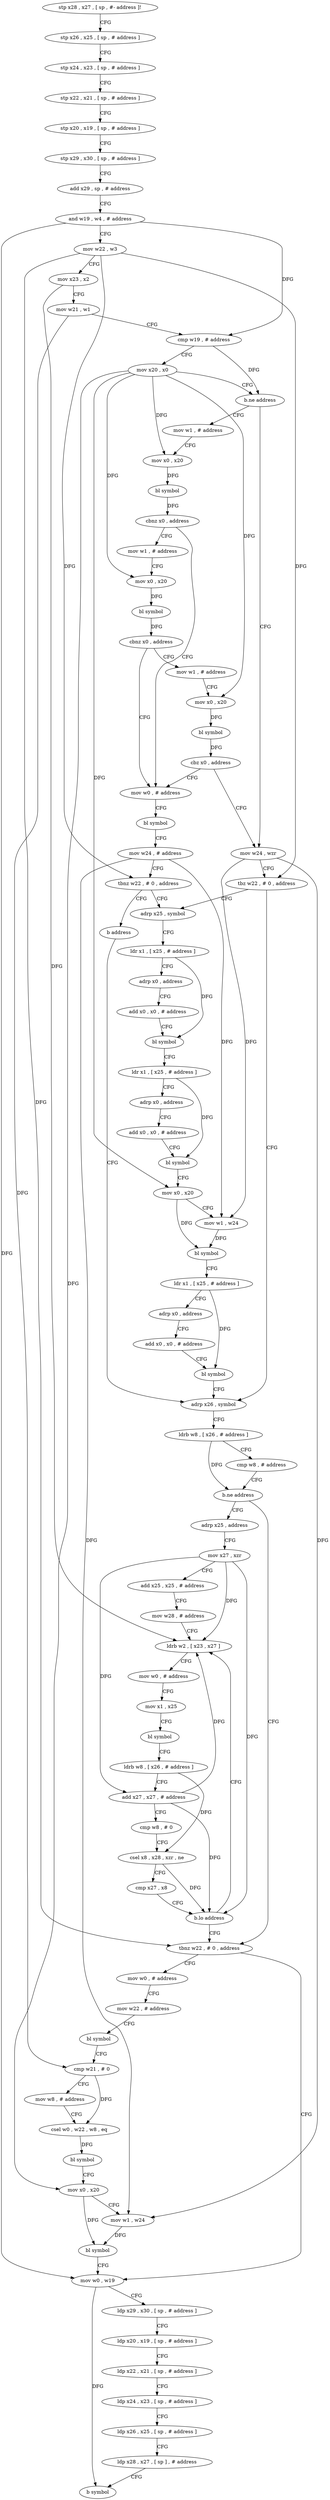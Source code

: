 digraph "func" {
"4204432" [label = "stp x28 , x27 , [ sp , #- address ]!" ]
"4204436" [label = "stp x26 , x25 , [ sp , # address ]" ]
"4204440" [label = "stp x24 , x23 , [ sp , # address ]" ]
"4204444" [label = "stp x22 , x21 , [ sp , # address ]" ]
"4204448" [label = "stp x20 , x19 , [ sp , # address ]" ]
"4204452" [label = "stp x29 , x30 , [ sp , # address ]" ]
"4204456" [label = "add x29 , sp , # address" ]
"4204460" [label = "and w19 , w4 , # address" ]
"4204464" [label = "mov w22 , w3" ]
"4204468" [label = "mov x23 , x2" ]
"4204472" [label = "mov w21 , w1" ]
"4204476" [label = "cmp w19 , # address" ]
"4204480" [label = "mov x20 , x0" ]
"4204484" [label = "b.ne address" ]
"4204556" [label = "mov w24 , wzr" ]
"4204488" [label = "mov w1 , # address" ]
"4204560" [label = "tbz w22 , # 0 , address" ]
"4204628" [label = "adrp x26 , symbol" ]
"4204564" [label = "adrp x25 , symbol" ]
"4204492" [label = "mov x0 , x20" ]
"4204496" [label = "bl symbol" ]
"4204500" [label = "cbnz x0 , address" ]
"4204536" [label = "mov w0 , # address" ]
"4204504" [label = "mov w1 , # address" ]
"4204632" [label = "ldrb w8 , [ x26 , # address ]" ]
"4204636" [label = "cmp w8 , # address" ]
"4204640" [label = "b.ne address" ]
"4204700" [label = "tbnz w22 , # 0 , address" ]
"4204644" [label = "adrp x25 , address" ]
"4204568" [label = "ldr x1 , [ x25 , # address ]" ]
"4204572" [label = "adrp x0 , address" ]
"4204576" [label = "add x0 , x0 , # address" ]
"4204580" [label = "bl symbol" ]
"4204584" [label = "ldr x1 , [ x25 , # address ]" ]
"4204588" [label = "adrp x0 , address" ]
"4204592" [label = "add x0 , x0 , # address" ]
"4204596" [label = "bl symbol" ]
"4204600" [label = "mov x0 , x20" ]
"4204604" [label = "mov w1 , w24" ]
"4204608" [label = "bl symbol" ]
"4204612" [label = "ldr x1 , [ x25 , # address ]" ]
"4204616" [label = "adrp x0 , address" ]
"4204620" [label = "add x0 , x0 , # address" ]
"4204624" [label = "bl symbol" ]
"4204540" [label = "bl symbol" ]
"4204544" [label = "mov w24 , # address" ]
"4204548" [label = "tbnz w22 , # 0 , address" ]
"4204552" [label = "b address" ]
"4204508" [label = "mov x0 , x20" ]
"4204512" [label = "bl symbol" ]
"4204516" [label = "cbnz x0 , address" ]
"4204520" [label = "mov w1 , # address" ]
"4204744" [label = "mov w0 , w19" ]
"4204704" [label = "mov w0 , # address" ]
"4204648" [label = "mov x27 , xzr" ]
"4204652" [label = "add x25 , x25 , # address" ]
"4204656" [label = "mov w28 , # address" ]
"4204660" [label = "ldrb w2 , [ x23 , x27 ]" ]
"4204524" [label = "mov x0 , x20" ]
"4204528" [label = "bl symbol" ]
"4204532" [label = "cbz x0 , address" ]
"4204748" [label = "ldp x29 , x30 , [ sp , # address ]" ]
"4204752" [label = "ldp x20 , x19 , [ sp , # address ]" ]
"4204756" [label = "ldp x22 , x21 , [ sp , # address ]" ]
"4204760" [label = "ldp x24 , x23 , [ sp , # address ]" ]
"4204764" [label = "ldp x26 , x25 , [ sp , # address ]" ]
"4204768" [label = "ldp x28 , x27 , [ sp ] , # address" ]
"4204772" [label = "b symbol" ]
"4204708" [label = "mov w22 , # address" ]
"4204712" [label = "bl symbol" ]
"4204716" [label = "cmp w21 , # 0" ]
"4204720" [label = "mov w8 , # address" ]
"4204724" [label = "csel w0 , w22 , w8 , eq" ]
"4204728" [label = "bl symbol" ]
"4204732" [label = "mov x0 , x20" ]
"4204736" [label = "mov w1 , w24" ]
"4204740" [label = "bl symbol" ]
"4204664" [label = "mov w0 , # address" ]
"4204668" [label = "mov x1 , x25" ]
"4204672" [label = "bl symbol" ]
"4204676" [label = "ldrb w8 , [ x26 , # address ]" ]
"4204680" [label = "add x27 , x27 , # address" ]
"4204684" [label = "cmp w8 , # 0" ]
"4204688" [label = "csel x8 , x28 , xzr , ne" ]
"4204692" [label = "cmp x27 , x8" ]
"4204696" [label = "b.lo address" ]
"4204432" -> "4204436" [ label = "CFG" ]
"4204436" -> "4204440" [ label = "CFG" ]
"4204440" -> "4204444" [ label = "CFG" ]
"4204444" -> "4204448" [ label = "CFG" ]
"4204448" -> "4204452" [ label = "CFG" ]
"4204452" -> "4204456" [ label = "CFG" ]
"4204456" -> "4204460" [ label = "CFG" ]
"4204460" -> "4204464" [ label = "CFG" ]
"4204460" -> "4204476" [ label = "DFG" ]
"4204460" -> "4204744" [ label = "DFG" ]
"4204464" -> "4204468" [ label = "CFG" ]
"4204464" -> "4204560" [ label = "DFG" ]
"4204464" -> "4204548" [ label = "DFG" ]
"4204464" -> "4204700" [ label = "DFG" ]
"4204468" -> "4204472" [ label = "CFG" ]
"4204468" -> "4204660" [ label = "DFG" ]
"4204472" -> "4204476" [ label = "CFG" ]
"4204472" -> "4204716" [ label = "DFG" ]
"4204476" -> "4204480" [ label = "CFG" ]
"4204476" -> "4204484" [ label = "DFG" ]
"4204480" -> "4204484" [ label = "CFG" ]
"4204480" -> "4204492" [ label = "DFG" ]
"4204480" -> "4204600" [ label = "DFG" ]
"4204480" -> "4204508" [ label = "DFG" ]
"4204480" -> "4204524" [ label = "DFG" ]
"4204480" -> "4204732" [ label = "DFG" ]
"4204484" -> "4204556" [ label = "CFG" ]
"4204484" -> "4204488" [ label = "CFG" ]
"4204556" -> "4204560" [ label = "CFG" ]
"4204556" -> "4204604" [ label = "DFG" ]
"4204556" -> "4204736" [ label = "DFG" ]
"4204488" -> "4204492" [ label = "CFG" ]
"4204560" -> "4204628" [ label = "CFG" ]
"4204560" -> "4204564" [ label = "CFG" ]
"4204628" -> "4204632" [ label = "CFG" ]
"4204564" -> "4204568" [ label = "CFG" ]
"4204492" -> "4204496" [ label = "DFG" ]
"4204496" -> "4204500" [ label = "DFG" ]
"4204500" -> "4204536" [ label = "CFG" ]
"4204500" -> "4204504" [ label = "CFG" ]
"4204536" -> "4204540" [ label = "CFG" ]
"4204504" -> "4204508" [ label = "CFG" ]
"4204632" -> "4204636" [ label = "CFG" ]
"4204632" -> "4204640" [ label = "DFG" ]
"4204636" -> "4204640" [ label = "CFG" ]
"4204640" -> "4204700" [ label = "CFG" ]
"4204640" -> "4204644" [ label = "CFG" ]
"4204700" -> "4204744" [ label = "CFG" ]
"4204700" -> "4204704" [ label = "CFG" ]
"4204644" -> "4204648" [ label = "CFG" ]
"4204568" -> "4204572" [ label = "CFG" ]
"4204568" -> "4204580" [ label = "DFG" ]
"4204572" -> "4204576" [ label = "CFG" ]
"4204576" -> "4204580" [ label = "CFG" ]
"4204580" -> "4204584" [ label = "CFG" ]
"4204584" -> "4204588" [ label = "CFG" ]
"4204584" -> "4204596" [ label = "DFG" ]
"4204588" -> "4204592" [ label = "CFG" ]
"4204592" -> "4204596" [ label = "CFG" ]
"4204596" -> "4204600" [ label = "CFG" ]
"4204600" -> "4204604" [ label = "CFG" ]
"4204600" -> "4204608" [ label = "DFG" ]
"4204604" -> "4204608" [ label = "DFG" ]
"4204608" -> "4204612" [ label = "CFG" ]
"4204612" -> "4204616" [ label = "CFG" ]
"4204612" -> "4204624" [ label = "DFG" ]
"4204616" -> "4204620" [ label = "CFG" ]
"4204620" -> "4204624" [ label = "CFG" ]
"4204624" -> "4204628" [ label = "CFG" ]
"4204540" -> "4204544" [ label = "CFG" ]
"4204544" -> "4204548" [ label = "CFG" ]
"4204544" -> "4204604" [ label = "DFG" ]
"4204544" -> "4204736" [ label = "DFG" ]
"4204548" -> "4204564" [ label = "CFG" ]
"4204548" -> "4204552" [ label = "CFG" ]
"4204552" -> "4204628" [ label = "CFG" ]
"4204508" -> "4204512" [ label = "DFG" ]
"4204512" -> "4204516" [ label = "DFG" ]
"4204516" -> "4204536" [ label = "CFG" ]
"4204516" -> "4204520" [ label = "CFG" ]
"4204520" -> "4204524" [ label = "CFG" ]
"4204744" -> "4204748" [ label = "CFG" ]
"4204744" -> "4204772" [ label = "DFG" ]
"4204704" -> "4204708" [ label = "CFG" ]
"4204648" -> "4204652" [ label = "CFG" ]
"4204648" -> "4204660" [ label = "DFG" ]
"4204648" -> "4204680" [ label = "DFG" ]
"4204648" -> "4204696" [ label = "DFG" ]
"4204652" -> "4204656" [ label = "CFG" ]
"4204656" -> "4204660" [ label = "CFG" ]
"4204660" -> "4204664" [ label = "CFG" ]
"4204524" -> "4204528" [ label = "DFG" ]
"4204528" -> "4204532" [ label = "DFG" ]
"4204532" -> "4204556" [ label = "CFG" ]
"4204532" -> "4204536" [ label = "CFG" ]
"4204748" -> "4204752" [ label = "CFG" ]
"4204752" -> "4204756" [ label = "CFG" ]
"4204756" -> "4204760" [ label = "CFG" ]
"4204760" -> "4204764" [ label = "CFG" ]
"4204764" -> "4204768" [ label = "CFG" ]
"4204768" -> "4204772" [ label = "CFG" ]
"4204708" -> "4204712" [ label = "CFG" ]
"4204712" -> "4204716" [ label = "CFG" ]
"4204716" -> "4204720" [ label = "CFG" ]
"4204716" -> "4204724" [ label = "DFG" ]
"4204720" -> "4204724" [ label = "CFG" ]
"4204724" -> "4204728" [ label = "DFG" ]
"4204728" -> "4204732" [ label = "CFG" ]
"4204732" -> "4204736" [ label = "CFG" ]
"4204732" -> "4204740" [ label = "DFG" ]
"4204736" -> "4204740" [ label = "DFG" ]
"4204740" -> "4204744" [ label = "CFG" ]
"4204664" -> "4204668" [ label = "CFG" ]
"4204668" -> "4204672" [ label = "CFG" ]
"4204672" -> "4204676" [ label = "CFG" ]
"4204676" -> "4204680" [ label = "CFG" ]
"4204676" -> "4204688" [ label = "DFG" ]
"4204680" -> "4204684" [ label = "CFG" ]
"4204680" -> "4204660" [ label = "DFG" ]
"4204680" -> "4204696" [ label = "DFG" ]
"4204684" -> "4204688" [ label = "CFG" ]
"4204688" -> "4204692" [ label = "CFG" ]
"4204688" -> "4204696" [ label = "DFG" ]
"4204692" -> "4204696" [ label = "CFG" ]
"4204696" -> "4204660" [ label = "CFG" ]
"4204696" -> "4204700" [ label = "CFG" ]
}
